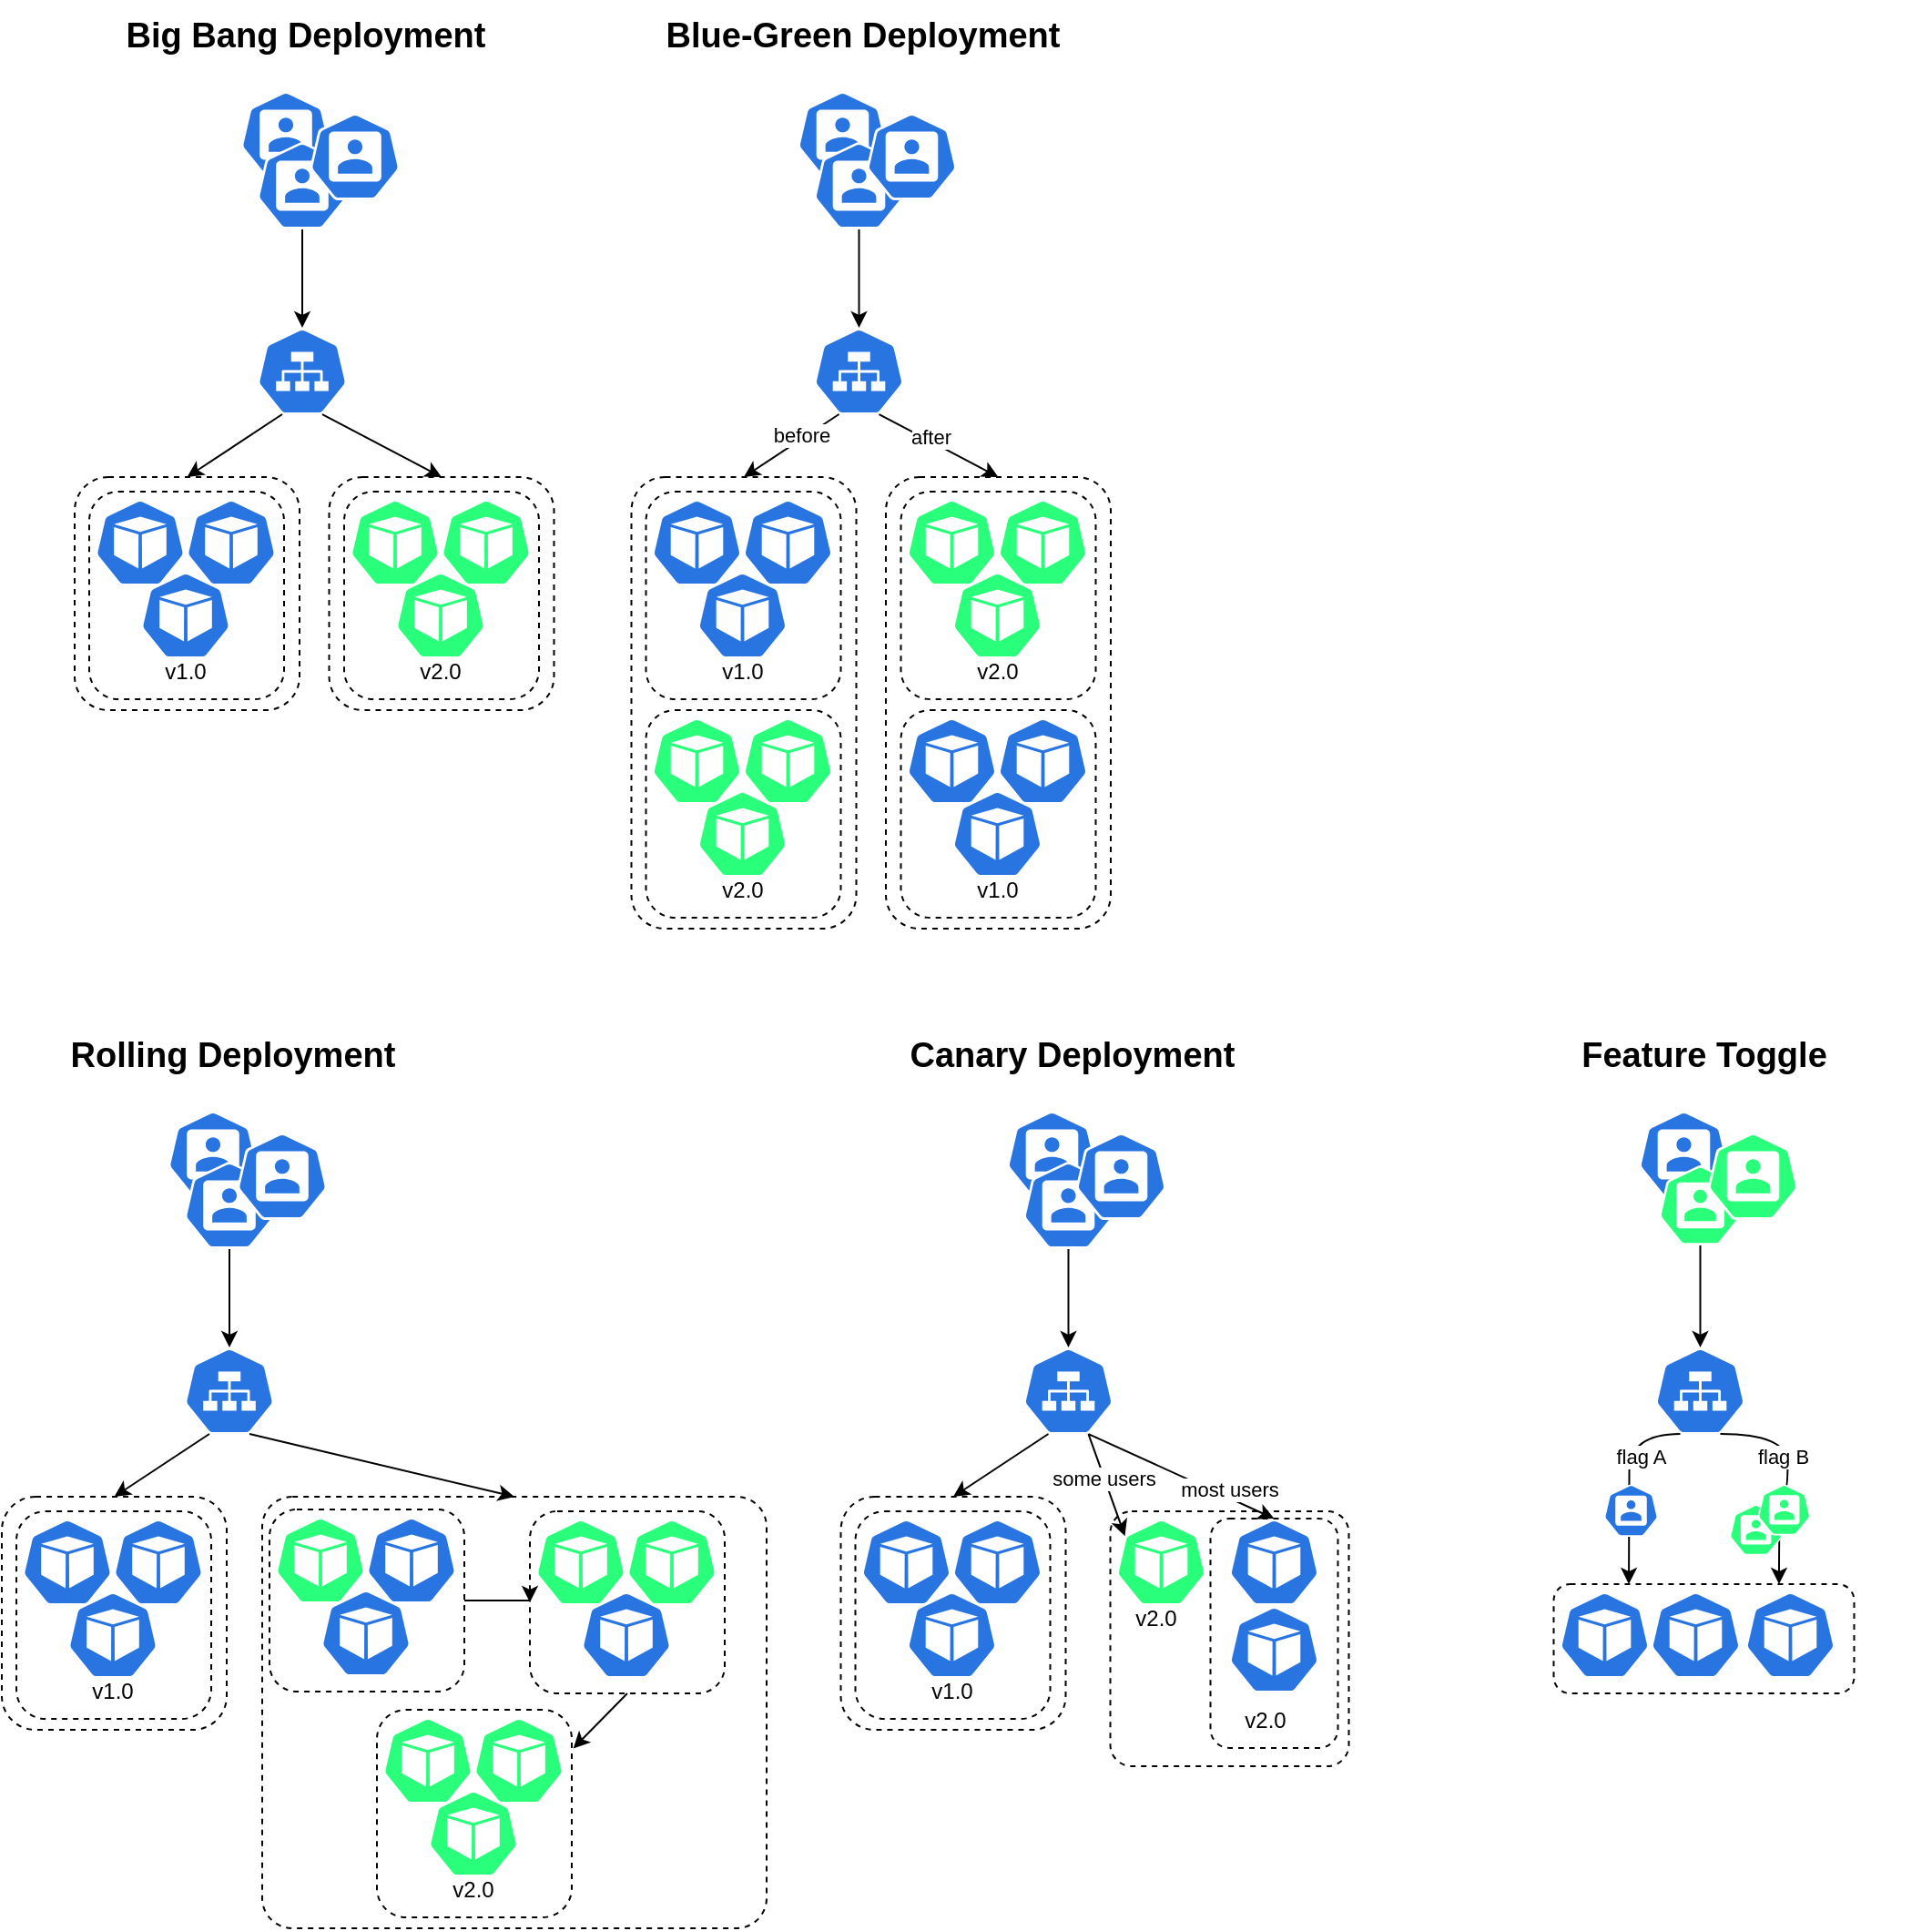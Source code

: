 <mxfile version="22.1.21" type="device">
  <diagram name="Page-1" id="NV9xymlhzOysM9Apik_8">
    <mxGraphModel dx="1591" dy="1156" grid="1" gridSize="10" guides="1" tooltips="1" connect="1" arrows="1" fold="1" page="1" pageScale="1" pageWidth="1654" pageHeight="1169" math="0" shadow="0">
      <root>
        <mxCell id="0" />
        <mxCell id="1" parent="0" />
        <mxCell id="cZO8qI_o07ikzMSFgw-F-1" value="" style="aspect=fixed;sketch=0;html=1;dashed=0;whitespace=wrap;fillColor=#2875E2;strokeColor=#ffffff;points=[[0.005,0.63,0],[0.1,0.2,0],[0.9,0.2,0],[0.5,0,0],[0.995,0.63,0],[0.72,0.99,0],[0.5,1,0],[0.28,0.99,0]];shape=mxgraph.kubernetes.icon2;prIcon=user" vertex="1" parent="1">
          <mxGeometry x="151" y="130" width="50" height="48" as="geometry" />
        </mxCell>
        <mxCell id="cZO8qI_o07ikzMSFgw-F-2" value="" style="aspect=fixed;sketch=0;html=1;dashed=0;whitespace=wrap;fillColor=#2875E2;strokeColor=#ffffff;points=[[0.005,0.63,0],[0.1,0.2,0],[0.9,0.2,0],[0.5,0,0],[0.995,0.63,0],[0.72,0.99,0],[0.5,1,0],[0.28,0.99,0]];shape=mxgraph.kubernetes.icon2;prIcon=svc" vertex="1" parent="1">
          <mxGeometry x="160" y="260" width="50" height="48" as="geometry" />
        </mxCell>
        <mxCell id="cZO8qI_o07ikzMSFgw-F-3" value="" style="aspect=fixed;sketch=0;html=1;dashed=0;whitespace=wrap;fillColor=#2875E2;strokeColor=#ffffff;points=[[0.005,0.63,0],[0.1,0.2,0],[0.9,0.2,0],[0.5,0,0],[0.995,0.63,0],[0.72,0.99,0],[0.5,1,0],[0.28,0.99,0]];shape=mxgraph.kubernetes.icon2;prIcon=user" vertex="1" parent="1">
          <mxGeometry x="160" y="158" width="50" height="48" as="geometry" />
        </mxCell>
        <mxCell id="cZO8qI_o07ikzMSFgw-F-4" value="" style="aspect=fixed;sketch=0;html=1;dashed=0;whitespace=wrap;fillColor=#2875E2;strokeColor=#ffffff;points=[[0.005,0.63,0],[0.1,0.2,0],[0.9,0.2,0],[0.5,0,0],[0.995,0.63,0],[0.72,0.99,0],[0.5,1,0],[0.28,0.99,0]];shape=mxgraph.kubernetes.icon2;prIcon=user" vertex="1" parent="1">
          <mxGeometry x="189" y="142" width="50" height="48" as="geometry" />
        </mxCell>
        <mxCell id="cZO8qI_o07ikzMSFgw-F-18" value="" style="group" vertex="1" connectable="0" parent="1">
          <mxGeometry x="208" y="350" width="107" height="114" as="geometry" />
        </mxCell>
        <mxCell id="cZO8qI_o07ikzMSFgw-F-19" value="" style="rounded=1;whiteSpace=wrap;html=1;fillColor=none;dashed=1;" vertex="1" parent="cZO8qI_o07ikzMSFgw-F-18">
          <mxGeometry width="107" height="114" as="geometry" />
        </mxCell>
        <mxCell id="cZO8qI_o07ikzMSFgw-F-20" value="" style="aspect=fixed;sketch=0;html=1;dashed=0;whitespace=wrap;fillColor=#29ff7b;strokeColor=#ffffff;points=[[0.005,0.63,0],[0.1,0.2,0],[0.9,0.2,0],[0.5,0,0],[0.995,0.63,0],[0.72,0.99,0],[0.5,1,0],[0.28,0.99,0]];shape=mxgraph.kubernetes.icon2;prIcon=pod" vertex="1" parent="cZO8qI_o07ikzMSFgw-F-18">
          <mxGeometry x="3" y="4" width="50" height="48" as="geometry" />
        </mxCell>
        <mxCell id="cZO8qI_o07ikzMSFgw-F-21" value="" style="aspect=fixed;sketch=0;html=1;dashed=0;whitespace=wrap;fillColor=#29ff7b;strokeColor=#ffffff;points=[[0.005,0.63,0],[0.1,0.2,0],[0.9,0.2,0],[0.5,0,0],[0.995,0.63,0],[0.72,0.99,0],[0.5,1,0],[0.28,0.99,0]];shape=mxgraph.kubernetes.icon2;prIcon=pod" vertex="1" parent="cZO8qI_o07ikzMSFgw-F-18">
          <mxGeometry x="53" y="4" width="50" height="48" as="geometry" />
        </mxCell>
        <mxCell id="cZO8qI_o07ikzMSFgw-F-22" value="" style="aspect=fixed;sketch=0;html=1;dashed=0;whitespace=wrap;fillColor=#29ff7b;strokeColor=#ffffff;points=[[0.005,0.63,0],[0.1,0.2,0],[0.9,0.2,0],[0.5,0,0],[0.995,0.63,0],[0.72,0.99,0],[0.5,1,0],[0.28,0.99,0]];shape=mxgraph.kubernetes.icon2;prIcon=pod" vertex="1" parent="cZO8qI_o07ikzMSFgw-F-18">
          <mxGeometry x="28" y="44" width="50" height="48" as="geometry" />
        </mxCell>
        <mxCell id="cZO8qI_o07ikzMSFgw-F-23" value="v2.0" style="text;html=1;strokeColor=none;fillColor=none;align=center;verticalAlign=middle;whiteSpace=wrap;rounded=0;" vertex="1" parent="cZO8qI_o07ikzMSFgw-F-18">
          <mxGeometry x="23" y="84" width="60" height="30" as="geometry" />
        </mxCell>
        <mxCell id="cZO8qI_o07ikzMSFgw-F-29" value="" style="rounded=1;whiteSpace=wrap;html=1;fillColor=none;dashed=1;" vertex="1" parent="1">
          <mxGeometry x="199.75" y="342" width="123.5" height="128" as="geometry" />
        </mxCell>
        <mxCell id="cZO8qI_o07ikzMSFgw-F-30" value="" style="endArrow=classic;html=1;rounded=0;exitX=0.5;exitY=1;exitDx=0;exitDy=0;exitPerimeter=0;entryX=0.5;entryY=0;entryDx=0;entryDy=0;entryPerimeter=0;" edge="1" parent="1" source="cZO8qI_o07ikzMSFgw-F-3" target="cZO8qI_o07ikzMSFgw-F-2">
          <mxGeometry width="50" height="50" relative="1" as="geometry">
            <mxPoint x="208" y="340" as="sourcePoint" />
            <mxPoint x="258" y="290" as="targetPoint" />
          </mxGeometry>
        </mxCell>
        <mxCell id="cZO8qI_o07ikzMSFgw-F-31" value="" style="endArrow=classic;html=1;rounded=0;exitX=0.28;exitY=0.99;exitDx=0;exitDy=0;exitPerimeter=0;entryX=0.5;entryY=0;entryDx=0;entryDy=0;" edge="1" parent="1" source="cZO8qI_o07ikzMSFgw-F-2" target="cZO8qI_o07ikzMSFgw-F-11">
          <mxGeometry width="50" height="50" relative="1" as="geometry">
            <mxPoint x="195" y="216" as="sourcePoint" />
            <mxPoint x="195" y="270" as="targetPoint" />
          </mxGeometry>
        </mxCell>
        <mxCell id="cZO8qI_o07ikzMSFgw-F-32" value="" style="endArrow=classic;html=1;rounded=0;exitX=0.72;exitY=0.99;exitDx=0;exitDy=0;exitPerimeter=0;entryX=0.5;entryY=0;entryDx=0;entryDy=0;" edge="1" parent="1" source="cZO8qI_o07ikzMSFgw-F-2" target="cZO8qI_o07ikzMSFgw-F-29">
          <mxGeometry width="50" height="50" relative="1" as="geometry">
            <mxPoint x="184" y="318" as="sourcePoint" />
            <mxPoint x="132" y="352" as="targetPoint" />
          </mxGeometry>
        </mxCell>
        <mxCell id="cZO8qI_o07ikzMSFgw-F-33" value="Big Bang Deployment" style="text;html=1;strokeColor=none;fillColor=none;align=center;verticalAlign=middle;whiteSpace=wrap;rounded=0;fontSize=19;fontStyle=1" vertex="1" parent="1">
          <mxGeometry x="63" y="80" width="248" height="40" as="geometry" />
        </mxCell>
        <mxCell id="cZO8qI_o07ikzMSFgw-F-34" value="" style="aspect=fixed;sketch=0;html=1;dashed=0;whitespace=wrap;fillColor=#2875E2;strokeColor=#ffffff;points=[[0.005,0.63,0],[0.1,0.2,0],[0.9,0.2,0],[0.5,0,0],[0.995,0.63,0],[0.72,0.99,0],[0.5,1,0],[0.28,0.99,0]];shape=mxgraph.kubernetes.icon2;prIcon=user" vertex="1" parent="1">
          <mxGeometry x="456.75" y="130" width="50" height="48" as="geometry" />
        </mxCell>
        <mxCell id="cZO8qI_o07ikzMSFgw-F-35" value="" style="aspect=fixed;sketch=0;html=1;dashed=0;whitespace=wrap;fillColor=#2875E2;strokeColor=#ffffff;points=[[0.005,0.63,0],[0.1,0.2,0],[0.9,0.2,0],[0.5,0,0],[0.995,0.63,0],[0.72,0.99,0],[0.5,1,0],[0.28,0.99,0]];shape=mxgraph.kubernetes.icon2;prIcon=svc" vertex="1" parent="1">
          <mxGeometry x="465.75" y="260" width="50" height="48" as="geometry" />
        </mxCell>
        <mxCell id="cZO8qI_o07ikzMSFgw-F-36" value="" style="aspect=fixed;sketch=0;html=1;dashed=0;whitespace=wrap;fillColor=#2875E2;strokeColor=#ffffff;points=[[0.005,0.63,0],[0.1,0.2,0],[0.9,0.2,0],[0.5,0,0],[0.995,0.63,0],[0.72,0.99,0],[0.5,1,0],[0.28,0.99,0]];shape=mxgraph.kubernetes.icon2;prIcon=user" vertex="1" parent="1">
          <mxGeometry x="465.75" y="158" width="50" height="48" as="geometry" />
        </mxCell>
        <mxCell id="cZO8qI_o07ikzMSFgw-F-37" value="" style="aspect=fixed;sketch=0;html=1;dashed=0;whitespace=wrap;fillColor=#2875E2;strokeColor=#ffffff;points=[[0.005,0.63,0],[0.1,0.2,0],[0.9,0.2,0],[0.5,0,0],[0.995,0.63,0],[0.72,0.99,0],[0.5,1,0],[0.28,0.99,0]];shape=mxgraph.kubernetes.icon2;prIcon=user" vertex="1" parent="1">
          <mxGeometry x="494.75" y="142" width="50" height="48" as="geometry" />
        </mxCell>
        <mxCell id="cZO8qI_o07ikzMSFgw-F-38" value="" style="group" vertex="1" connectable="0" parent="1">
          <mxGeometry x="373.75" y="350" width="113.5" height="240" as="geometry" />
        </mxCell>
        <mxCell id="cZO8qI_o07ikzMSFgw-F-39" value="" style="rounded=1;whiteSpace=wrap;html=1;fillColor=none;dashed=1;" vertex="1" parent="cZO8qI_o07ikzMSFgw-F-38">
          <mxGeometry width="107" height="114" as="geometry" />
        </mxCell>
        <mxCell id="cZO8qI_o07ikzMSFgw-F-40" value="" style="aspect=fixed;sketch=0;html=1;dashed=0;whitespace=wrap;fillColor=#2875E2;strokeColor=#ffffff;points=[[0.005,0.63,0],[0.1,0.2,0],[0.9,0.2,0],[0.5,0,0],[0.995,0.63,0],[0.72,0.99,0],[0.5,1,0],[0.28,0.99,0]];shape=mxgraph.kubernetes.icon2;prIcon=pod" vertex="1" parent="cZO8qI_o07ikzMSFgw-F-38">
          <mxGeometry x="3" y="4" width="50" height="48" as="geometry" />
        </mxCell>
        <mxCell id="cZO8qI_o07ikzMSFgw-F-41" value="" style="aspect=fixed;sketch=0;html=1;dashed=0;whitespace=wrap;fillColor=#2875E2;strokeColor=#ffffff;points=[[0.005,0.63,0],[0.1,0.2,0],[0.9,0.2,0],[0.5,0,0],[0.995,0.63,0],[0.72,0.99,0],[0.5,1,0],[0.28,0.99,0]];shape=mxgraph.kubernetes.icon2;prIcon=pod" vertex="1" parent="cZO8qI_o07ikzMSFgw-F-38">
          <mxGeometry x="53" y="4" width="50" height="48" as="geometry" />
        </mxCell>
        <mxCell id="cZO8qI_o07ikzMSFgw-F-42" value="" style="aspect=fixed;sketch=0;html=1;dashed=0;whitespace=wrap;fillColor=#2875E2;strokeColor=#ffffff;points=[[0.005,0.63,0],[0.1,0.2,0],[0.9,0.2,0],[0.5,0,0],[0.995,0.63,0],[0.72,0.99,0],[0.5,1,0],[0.28,0.99,0]];shape=mxgraph.kubernetes.icon2;prIcon=pod" vertex="1" parent="cZO8qI_o07ikzMSFgw-F-38">
          <mxGeometry x="28" y="44" width="50" height="48" as="geometry" />
        </mxCell>
        <mxCell id="cZO8qI_o07ikzMSFgw-F-43" value="v1.0" style="text;html=1;strokeColor=none;fillColor=none;align=center;verticalAlign=middle;whiteSpace=wrap;rounded=0;" vertex="1" parent="cZO8qI_o07ikzMSFgw-F-38">
          <mxGeometry x="23" y="84" width="60" height="30" as="geometry" />
        </mxCell>
        <mxCell id="cZO8qI_o07ikzMSFgw-F-44" value="" style="rounded=1;whiteSpace=wrap;html=1;fillColor=none;dashed=1;" vertex="1" parent="cZO8qI_o07ikzMSFgw-F-38">
          <mxGeometry x="-8" y="-8" width="123.5" height="248" as="geometry" />
        </mxCell>
        <mxCell id="cZO8qI_o07ikzMSFgw-F-45" value="" style="group" vertex="1" connectable="0" parent="1">
          <mxGeometry x="373.75" y="470" width="107" height="114" as="geometry" />
        </mxCell>
        <mxCell id="cZO8qI_o07ikzMSFgw-F-46" value="" style="rounded=1;whiteSpace=wrap;html=1;fillColor=none;dashed=1;" vertex="1" parent="cZO8qI_o07ikzMSFgw-F-45">
          <mxGeometry width="107" height="114" as="geometry" />
        </mxCell>
        <mxCell id="cZO8qI_o07ikzMSFgw-F-47" value="" style="aspect=fixed;sketch=0;html=1;dashed=0;whitespace=wrap;fillColor=#29ff7b;strokeColor=#ffffff;points=[[0.005,0.63,0],[0.1,0.2,0],[0.9,0.2,0],[0.5,0,0],[0.995,0.63,0],[0.72,0.99,0],[0.5,1,0],[0.28,0.99,0]];shape=mxgraph.kubernetes.icon2;prIcon=pod" vertex="1" parent="cZO8qI_o07ikzMSFgw-F-45">
          <mxGeometry x="3" y="4" width="50" height="48" as="geometry" />
        </mxCell>
        <mxCell id="cZO8qI_o07ikzMSFgw-F-48" value="" style="aspect=fixed;sketch=0;html=1;dashed=0;whitespace=wrap;fillColor=#29ff7b;strokeColor=#ffffff;points=[[0.005,0.63,0],[0.1,0.2,0],[0.9,0.2,0],[0.5,0,0],[0.995,0.63,0],[0.72,0.99,0],[0.5,1,0],[0.28,0.99,0]];shape=mxgraph.kubernetes.icon2;prIcon=pod" vertex="1" parent="cZO8qI_o07ikzMSFgw-F-45">
          <mxGeometry x="53" y="4" width="50" height="48" as="geometry" />
        </mxCell>
        <mxCell id="cZO8qI_o07ikzMSFgw-F-49" value="" style="aspect=fixed;sketch=0;html=1;dashed=0;whitespace=wrap;fillColor=#29ff7b;strokeColor=#ffffff;points=[[0.005,0.63,0],[0.1,0.2,0],[0.9,0.2,0],[0.5,0,0],[0.995,0.63,0],[0.72,0.99,0],[0.5,1,0],[0.28,0.99,0]];shape=mxgraph.kubernetes.icon2;prIcon=pod" vertex="1" parent="cZO8qI_o07ikzMSFgw-F-45">
          <mxGeometry x="28" y="44" width="50" height="48" as="geometry" />
        </mxCell>
        <mxCell id="cZO8qI_o07ikzMSFgw-F-50" value="v2.0" style="text;html=1;strokeColor=none;fillColor=none;align=center;verticalAlign=middle;whiteSpace=wrap;rounded=0;" vertex="1" parent="cZO8qI_o07ikzMSFgw-F-45">
          <mxGeometry x="23" y="84" width="60" height="30" as="geometry" />
        </mxCell>
        <mxCell id="cZO8qI_o07ikzMSFgw-F-51" value="" style="group" vertex="1" connectable="0" parent="1">
          <mxGeometry x="513.75" y="350" width="107" height="114" as="geometry" />
        </mxCell>
        <mxCell id="cZO8qI_o07ikzMSFgw-F-52" value="" style="rounded=1;whiteSpace=wrap;html=1;fillColor=none;dashed=1;" vertex="1" parent="cZO8qI_o07ikzMSFgw-F-51">
          <mxGeometry width="107" height="114" as="geometry" />
        </mxCell>
        <mxCell id="cZO8qI_o07ikzMSFgw-F-53" value="" style="aspect=fixed;sketch=0;html=1;dashed=0;whitespace=wrap;fillColor=#29ff7b;strokeColor=#ffffff;points=[[0.005,0.63,0],[0.1,0.2,0],[0.9,0.2,0],[0.5,0,0],[0.995,0.63,0],[0.72,0.99,0],[0.5,1,0],[0.28,0.99,0]];shape=mxgraph.kubernetes.icon2;prIcon=pod" vertex="1" parent="cZO8qI_o07ikzMSFgw-F-51">
          <mxGeometry x="3" y="4" width="50" height="48" as="geometry" />
        </mxCell>
        <mxCell id="cZO8qI_o07ikzMSFgw-F-54" value="" style="aspect=fixed;sketch=0;html=1;dashed=0;whitespace=wrap;fillColor=#29ff7b;strokeColor=#ffffff;points=[[0.005,0.63,0],[0.1,0.2,0],[0.9,0.2,0],[0.5,0,0],[0.995,0.63,0],[0.72,0.99,0],[0.5,1,0],[0.28,0.99,0]];shape=mxgraph.kubernetes.icon2;prIcon=pod" vertex="1" parent="cZO8qI_o07ikzMSFgw-F-51">
          <mxGeometry x="53" y="4" width="50" height="48" as="geometry" />
        </mxCell>
        <mxCell id="cZO8qI_o07ikzMSFgw-F-55" value="" style="aspect=fixed;sketch=0;html=1;dashed=0;whitespace=wrap;fillColor=#29ff7b;strokeColor=#ffffff;points=[[0.005,0.63,0],[0.1,0.2,0],[0.9,0.2,0],[0.5,0,0],[0.995,0.63,0],[0.72,0.99,0],[0.5,1,0],[0.28,0.99,0]];shape=mxgraph.kubernetes.icon2;prIcon=pod" vertex="1" parent="cZO8qI_o07ikzMSFgw-F-51">
          <mxGeometry x="28" y="44" width="50" height="48" as="geometry" />
        </mxCell>
        <mxCell id="cZO8qI_o07ikzMSFgw-F-56" value="v2.0" style="text;html=1;strokeColor=none;fillColor=none;align=center;verticalAlign=middle;whiteSpace=wrap;rounded=0;" vertex="1" parent="cZO8qI_o07ikzMSFgw-F-51">
          <mxGeometry x="23" y="84" width="60" height="30" as="geometry" />
        </mxCell>
        <mxCell id="cZO8qI_o07ikzMSFgw-F-57" value="" style="rounded=1;whiteSpace=wrap;html=1;fillColor=none;dashed=1;" vertex="1" parent="1">
          <mxGeometry x="513.75" y="470" width="107" height="114" as="geometry" />
        </mxCell>
        <mxCell id="cZO8qI_o07ikzMSFgw-F-58" value="" style="aspect=fixed;sketch=0;html=1;dashed=0;whitespace=wrap;fillColor=#2875E2;strokeColor=#ffffff;points=[[0.005,0.63,0],[0.1,0.2,0],[0.9,0.2,0],[0.5,0,0],[0.995,0.63,0],[0.72,0.99,0],[0.5,1,0],[0.28,0.99,0]];shape=mxgraph.kubernetes.icon2;prIcon=pod" vertex="1" parent="1">
          <mxGeometry x="516.75" y="474" width="50" height="48" as="geometry" />
        </mxCell>
        <mxCell id="cZO8qI_o07ikzMSFgw-F-59" value="" style="aspect=fixed;sketch=0;html=1;dashed=0;whitespace=wrap;fillColor=#2875E2;strokeColor=#ffffff;points=[[0.005,0.63,0],[0.1,0.2,0],[0.9,0.2,0],[0.5,0,0],[0.995,0.63,0],[0.72,0.99,0],[0.5,1,0],[0.28,0.99,0]];shape=mxgraph.kubernetes.icon2;prIcon=pod" vertex="1" parent="1">
          <mxGeometry x="566.75" y="474" width="50" height="48" as="geometry" />
        </mxCell>
        <mxCell id="cZO8qI_o07ikzMSFgw-F-60" value="" style="aspect=fixed;sketch=0;html=1;dashed=0;whitespace=wrap;fillColor=#2875E2;strokeColor=#ffffff;points=[[0.005,0.63,0],[0.1,0.2,0],[0.9,0.2,0],[0.5,0,0],[0.995,0.63,0],[0.72,0.99,0],[0.5,1,0],[0.28,0.99,0]];shape=mxgraph.kubernetes.icon2;prIcon=pod" vertex="1" parent="1">
          <mxGeometry x="541.75" y="514" width="50" height="48" as="geometry" />
        </mxCell>
        <mxCell id="cZO8qI_o07ikzMSFgw-F-61" value="v1.0" style="text;html=1;strokeColor=none;fillColor=none;align=center;verticalAlign=middle;whiteSpace=wrap;rounded=0;" vertex="1" parent="1">
          <mxGeometry x="536.75" y="554" width="60" height="30" as="geometry" />
        </mxCell>
        <mxCell id="cZO8qI_o07ikzMSFgw-F-62" value="" style="rounded=1;whiteSpace=wrap;html=1;fillColor=none;dashed=1;" vertex="1" parent="1">
          <mxGeometry x="505.5" y="342" width="123.5" height="248" as="geometry" />
        </mxCell>
        <mxCell id="cZO8qI_o07ikzMSFgw-F-63" value="" style="endArrow=classic;html=1;rounded=0;exitX=0.5;exitY=1;exitDx=0;exitDy=0;exitPerimeter=0;entryX=0.5;entryY=0;entryDx=0;entryDy=0;entryPerimeter=0;" edge="1" parent="1" source="cZO8qI_o07ikzMSFgw-F-36" target="cZO8qI_o07ikzMSFgw-F-35">
          <mxGeometry width="50" height="50" relative="1" as="geometry">
            <mxPoint x="513.75" y="340" as="sourcePoint" />
            <mxPoint x="563.75" y="290" as="targetPoint" />
          </mxGeometry>
        </mxCell>
        <mxCell id="cZO8qI_o07ikzMSFgw-F-64" value="" style="endArrow=classic;html=1;rounded=0;exitX=0.28;exitY=0.99;exitDx=0;exitDy=0;exitPerimeter=0;entryX=0.5;entryY=0;entryDx=0;entryDy=0;" edge="1" parent="1" source="cZO8qI_o07ikzMSFgw-F-35" target="cZO8qI_o07ikzMSFgw-F-44">
          <mxGeometry width="50" height="50" relative="1" as="geometry">
            <mxPoint x="500.75" y="216" as="sourcePoint" />
            <mxPoint x="500.75" y="270" as="targetPoint" />
          </mxGeometry>
        </mxCell>
        <mxCell id="cZO8qI_o07ikzMSFgw-F-135" value="before" style="edgeLabel;html=1;align=center;verticalAlign=middle;resizable=0;points=[];" vertex="1" connectable="0" parent="cZO8qI_o07ikzMSFgw-F-64">
          <mxGeometry x="-0.246" y="-2" relative="1" as="geometry">
            <mxPoint as="offset" />
          </mxGeometry>
        </mxCell>
        <mxCell id="cZO8qI_o07ikzMSFgw-F-65" value="" style="endArrow=classic;html=1;rounded=0;exitX=0.72;exitY=0.99;exitDx=0;exitDy=0;exitPerimeter=0;entryX=0.5;entryY=0;entryDx=0;entryDy=0;" edge="1" parent="1" source="cZO8qI_o07ikzMSFgw-F-35" target="cZO8qI_o07ikzMSFgw-F-62">
          <mxGeometry width="50" height="50" relative="1" as="geometry">
            <mxPoint x="489.75" y="318" as="sourcePoint" />
            <mxPoint x="437.75" y="352" as="targetPoint" />
          </mxGeometry>
        </mxCell>
        <mxCell id="cZO8qI_o07ikzMSFgw-F-136" value="after" style="edgeLabel;html=1;align=center;verticalAlign=middle;resizable=0;points=[];" vertex="1" connectable="0" parent="cZO8qI_o07ikzMSFgw-F-65">
          <mxGeometry x="-0.493" y="1" relative="1" as="geometry">
            <mxPoint x="11" y="4" as="offset" />
          </mxGeometry>
        </mxCell>
        <mxCell id="cZO8qI_o07ikzMSFgw-F-66" value="Blue-Green Deployment" style="text;html=1;strokeColor=none;fillColor=none;align=center;verticalAlign=middle;whiteSpace=wrap;rounded=0;fontSize=19;fontStyle=1" vertex="1" parent="1">
          <mxGeometry x="368.75" y="80" width="248" height="40" as="geometry" />
        </mxCell>
        <mxCell id="cZO8qI_o07ikzMSFgw-F-6" value="" style="rounded=1;whiteSpace=wrap;html=1;fillColor=none;dashed=1;" vertex="1" parent="1">
          <mxGeometry x="68" y="350" width="107" height="114" as="geometry" />
        </mxCell>
        <mxCell id="cZO8qI_o07ikzMSFgw-F-7" value="" style="aspect=fixed;sketch=0;html=1;dashed=0;whitespace=wrap;fillColor=#2875E2;strokeColor=#ffffff;points=[[0.005,0.63,0],[0.1,0.2,0],[0.9,0.2,0],[0.5,0,0],[0.995,0.63,0],[0.72,0.99,0],[0.5,1,0],[0.28,0.99,0]];shape=mxgraph.kubernetes.icon2;prIcon=pod" vertex="1" parent="1">
          <mxGeometry x="71" y="354" width="50" height="48" as="geometry" />
        </mxCell>
        <mxCell id="cZO8qI_o07ikzMSFgw-F-8" value="" style="aspect=fixed;sketch=0;html=1;dashed=0;whitespace=wrap;fillColor=#2875E2;strokeColor=#ffffff;points=[[0.005,0.63,0],[0.1,0.2,0],[0.9,0.2,0],[0.5,0,0],[0.995,0.63,0],[0.72,0.99,0],[0.5,1,0],[0.28,0.99,0]];shape=mxgraph.kubernetes.icon2;prIcon=pod" vertex="1" parent="1">
          <mxGeometry x="121" y="354" width="50" height="48" as="geometry" />
        </mxCell>
        <mxCell id="cZO8qI_o07ikzMSFgw-F-9" value="" style="aspect=fixed;sketch=0;html=1;dashed=0;whitespace=wrap;fillColor=#2875E2;strokeColor=#ffffff;points=[[0.005,0.63,0],[0.1,0.2,0],[0.9,0.2,0],[0.5,0,0],[0.995,0.63,0],[0.72,0.99,0],[0.5,1,0],[0.28,0.99,0]];shape=mxgraph.kubernetes.icon2;prIcon=pod" vertex="1" parent="1">
          <mxGeometry x="96" y="394" width="50" height="48" as="geometry" />
        </mxCell>
        <mxCell id="cZO8qI_o07ikzMSFgw-F-10" value="v1.0" style="text;html=1;strokeColor=none;fillColor=none;align=center;verticalAlign=middle;whiteSpace=wrap;rounded=0;" vertex="1" parent="1">
          <mxGeometry x="91" y="434" width="60" height="30" as="geometry" />
        </mxCell>
        <mxCell id="cZO8qI_o07ikzMSFgw-F-11" value="" style="rounded=1;whiteSpace=wrap;html=1;fillColor=none;dashed=1;" vertex="1" parent="1">
          <mxGeometry x="60" y="342" width="123.5" height="128" as="geometry" />
        </mxCell>
        <mxCell id="cZO8qI_o07ikzMSFgw-F-67" value="" style="aspect=fixed;sketch=0;html=1;dashed=0;whitespace=wrap;fillColor=#2875E2;strokeColor=#ffffff;points=[[0.005,0.63,0],[0.1,0.2,0],[0.9,0.2,0],[0.5,0,0],[0.995,0.63,0],[0.72,0.99,0],[0.5,1,0],[0.28,0.99,0]];shape=mxgraph.kubernetes.icon2;prIcon=user" vertex="1" parent="1">
          <mxGeometry x="111" y="690" width="50" height="48" as="geometry" />
        </mxCell>
        <mxCell id="cZO8qI_o07ikzMSFgw-F-68" value="" style="aspect=fixed;sketch=0;html=1;dashed=0;whitespace=wrap;fillColor=#2875E2;strokeColor=#ffffff;points=[[0.005,0.63,0],[0.1,0.2,0],[0.9,0.2,0],[0.5,0,0],[0.995,0.63,0],[0.72,0.99,0],[0.5,1,0],[0.28,0.99,0]];shape=mxgraph.kubernetes.icon2;prIcon=svc" vertex="1" parent="1">
          <mxGeometry x="120" y="820" width="50" height="48" as="geometry" />
        </mxCell>
        <mxCell id="cZO8qI_o07ikzMSFgw-F-69" value="" style="aspect=fixed;sketch=0;html=1;dashed=0;whitespace=wrap;fillColor=#2875E2;strokeColor=#ffffff;points=[[0.005,0.63,0],[0.1,0.2,0],[0.9,0.2,0],[0.5,0,0],[0.995,0.63,0],[0.72,0.99,0],[0.5,1,0],[0.28,0.99,0]];shape=mxgraph.kubernetes.icon2;prIcon=user" vertex="1" parent="1">
          <mxGeometry x="120" y="718" width="50" height="48" as="geometry" />
        </mxCell>
        <mxCell id="cZO8qI_o07ikzMSFgw-F-70" value="" style="aspect=fixed;sketch=0;html=1;dashed=0;whitespace=wrap;fillColor=#2875E2;strokeColor=#ffffff;points=[[0.005,0.63,0],[0.1,0.2,0],[0.9,0.2,0],[0.5,0,0],[0.995,0.63,0],[0.72,0.99,0],[0.5,1,0],[0.28,0.99,0]];shape=mxgraph.kubernetes.icon2;prIcon=user" vertex="1" parent="1">
          <mxGeometry x="149" y="702" width="50" height="48" as="geometry" />
        </mxCell>
        <mxCell id="cZO8qI_o07ikzMSFgw-F-77" value="" style="rounded=1;whiteSpace=wrap;html=1;fillColor=none;dashed=1;arcSize=7;" vertex="1" parent="1">
          <mxGeometry x="163" y="902" width="277" height="237" as="geometry" />
        </mxCell>
        <mxCell id="cZO8qI_o07ikzMSFgw-F-78" value="" style="endArrow=classic;html=1;rounded=0;exitX=0.5;exitY=1;exitDx=0;exitDy=0;exitPerimeter=0;entryX=0.5;entryY=0;entryDx=0;entryDy=0;entryPerimeter=0;" edge="1" parent="1" source="cZO8qI_o07ikzMSFgw-F-69" target="cZO8qI_o07ikzMSFgw-F-68">
          <mxGeometry width="50" height="50" relative="1" as="geometry">
            <mxPoint x="168" y="900" as="sourcePoint" />
            <mxPoint x="218" y="850" as="targetPoint" />
          </mxGeometry>
        </mxCell>
        <mxCell id="cZO8qI_o07ikzMSFgw-F-79" value="" style="endArrow=classic;html=1;rounded=0;exitX=0.28;exitY=0.99;exitDx=0;exitDy=0;exitPerimeter=0;entryX=0.5;entryY=0;entryDx=0;entryDy=0;" edge="1" parent="1" source="cZO8qI_o07ikzMSFgw-F-68" target="cZO8qI_o07ikzMSFgw-F-87">
          <mxGeometry width="50" height="50" relative="1" as="geometry">
            <mxPoint x="155" y="776" as="sourcePoint" />
            <mxPoint x="155" y="830" as="targetPoint" />
          </mxGeometry>
        </mxCell>
        <mxCell id="cZO8qI_o07ikzMSFgw-F-80" value="" style="endArrow=classic;html=1;rounded=0;exitX=0.72;exitY=0.99;exitDx=0;exitDy=0;exitPerimeter=0;entryX=0.5;entryY=0;entryDx=0;entryDy=0;" edge="1" parent="1" source="cZO8qI_o07ikzMSFgw-F-68" target="cZO8qI_o07ikzMSFgw-F-77">
          <mxGeometry width="50" height="50" relative="1" as="geometry">
            <mxPoint x="144" y="878" as="sourcePoint" />
            <mxPoint x="92" y="912" as="targetPoint" />
          </mxGeometry>
        </mxCell>
        <mxCell id="cZO8qI_o07ikzMSFgw-F-81" value="Rolling Deployment" style="text;html=1;strokeColor=none;fillColor=none;align=center;verticalAlign=middle;whiteSpace=wrap;rounded=0;fontSize=19;fontStyle=1" vertex="1" parent="1">
          <mxGeometry x="23" y="640" width="248" height="40" as="geometry" />
        </mxCell>
        <mxCell id="cZO8qI_o07ikzMSFgw-F-82" value="" style="rounded=1;whiteSpace=wrap;html=1;fillColor=none;dashed=1;" vertex="1" parent="1">
          <mxGeometry x="28" y="910" width="107" height="114" as="geometry" />
        </mxCell>
        <mxCell id="cZO8qI_o07ikzMSFgw-F-83" value="" style="aspect=fixed;sketch=0;html=1;dashed=0;whitespace=wrap;fillColor=#2875E2;strokeColor=#ffffff;points=[[0.005,0.63,0],[0.1,0.2,0],[0.9,0.2,0],[0.5,0,0],[0.995,0.63,0],[0.72,0.99,0],[0.5,1,0],[0.28,0.99,0]];shape=mxgraph.kubernetes.icon2;prIcon=pod" vertex="1" parent="1">
          <mxGeometry x="31" y="914" width="50" height="48" as="geometry" />
        </mxCell>
        <mxCell id="cZO8qI_o07ikzMSFgw-F-84" value="" style="aspect=fixed;sketch=0;html=1;dashed=0;whitespace=wrap;fillColor=#2875E2;strokeColor=#ffffff;points=[[0.005,0.63,0],[0.1,0.2,0],[0.9,0.2,0],[0.5,0,0],[0.995,0.63,0],[0.72,0.99,0],[0.5,1,0],[0.28,0.99,0]];shape=mxgraph.kubernetes.icon2;prIcon=pod" vertex="1" parent="1">
          <mxGeometry x="81" y="914" width="50" height="48" as="geometry" />
        </mxCell>
        <mxCell id="cZO8qI_o07ikzMSFgw-F-85" value="" style="aspect=fixed;sketch=0;html=1;dashed=0;whitespace=wrap;fillColor=#2875E2;strokeColor=#ffffff;points=[[0.005,0.63,0],[0.1,0.2,0],[0.9,0.2,0],[0.5,0,0],[0.995,0.63,0],[0.72,0.99,0],[0.5,1,0],[0.28,0.99,0]];shape=mxgraph.kubernetes.icon2;prIcon=pod" vertex="1" parent="1">
          <mxGeometry x="56" y="954" width="50" height="48" as="geometry" />
        </mxCell>
        <mxCell id="cZO8qI_o07ikzMSFgw-F-86" value="v1.0" style="text;html=1;strokeColor=none;fillColor=none;align=center;verticalAlign=middle;whiteSpace=wrap;rounded=0;" vertex="1" parent="1">
          <mxGeometry x="51" y="994" width="60" height="30" as="geometry" />
        </mxCell>
        <mxCell id="cZO8qI_o07ikzMSFgw-F-87" value="" style="rounded=1;whiteSpace=wrap;html=1;fillColor=none;dashed=1;" vertex="1" parent="1">
          <mxGeometry x="20" y="902" width="123.5" height="128" as="geometry" />
        </mxCell>
        <mxCell id="cZO8qI_o07ikzMSFgw-F-138" style="edgeStyle=orthogonalEdgeStyle;rounded=0;orthogonalLoop=1;jettySize=auto;html=1;exitX=1;exitY=0.5;exitDx=0;exitDy=0;entryX=0;entryY=0.5;entryDx=0;entryDy=0;" edge="1" parent="1" source="cZO8qI_o07ikzMSFgw-F-89" target="cZO8qI_o07ikzMSFgw-F-95">
          <mxGeometry relative="1" as="geometry" />
        </mxCell>
        <mxCell id="cZO8qI_o07ikzMSFgw-F-89" value="" style="rounded=1;whiteSpace=wrap;html=1;fillColor=none;dashed=1;" vertex="1" parent="1">
          <mxGeometry x="167" y="909" width="107" height="100" as="geometry" />
        </mxCell>
        <mxCell id="cZO8qI_o07ikzMSFgw-F-90" value="" style="aspect=fixed;sketch=0;html=1;dashed=0;whitespace=wrap;fillColor=#29ff7b;strokeColor=#ffffff;points=[[0.005,0.63,0],[0.1,0.2,0],[0.9,0.2,0],[0.5,0,0],[0.995,0.63,0],[0.72,0.99,0],[0.5,1,0],[0.28,0.99,0]];shape=mxgraph.kubernetes.icon2;prIcon=pod" vertex="1" parent="1">
          <mxGeometry x="170" y="913" width="50" height="48" as="geometry" />
        </mxCell>
        <mxCell id="cZO8qI_o07ikzMSFgw-F-91" value="" style="aspect=fixed;sketch=0;html=1;dashed=0;whitespace=wrap;fillColor=#2875E2;strokeColor=#ffffff;points=[[0.005,0.63,0],[0.1,0.2,0],[0.9,0.2,0],[0.5,0,0],[0.995,0.63,0],[0.72,0.99,0],[0.5,1,0],[0.28,0.99,0]];shape=mxgraph.kubernetes.icon2;prIcon=pod" vertex="1" parent="1">
          <mxGeometry x="220" y="913" width="50" height="48" as="geometry" />
        </mxCell>
        <mxCell id="cZO8qI_o07ikzMSFgw-F-92" value="" style="aspect=fixed;sketch=0;html=1;dashed=0;whitespace=wrap;fillColor=#2875E2;strokeColor=#ffffff;points=[[0.005,0.63,0],[0.1,0.2,0],[0.9,0.2,0],[0.5,0,0],[0.995,0.63,0],[0.72,0.99,0],[0.5,1,0],[0.28,0.99,0]];shape=mxgraph.kubernetes.icon2;prIcon=pod" vertex="1" parent="1">
          <mxGeometry x="195" y="953" width="50" height="48" as="geometry" />
        </mxCell>
        <mxCell id="cZO8qI_o07ikzMSFgw-F-95" value="" style="rounded=1;whiteSpace=wrap;html=1;fillColor=none;dashed=1;" vertex="1" parent="1">
          <mxGeometry x="310" y="910" width="107" height="100" as="geometry" />
        </mxCell>
        <mxCell id="cZO8qI_o07ikzMSFgw-F-96" value="" style="aspect=fixed;sketch=0;html=1;dashed=0;whitespace=wrap;fillColor=#29ff7b;strokeColor=#ffffff;points=[[0.005,0.63,0],[0.1,0.2,0],[0.9,0.2,0],[0.5,0,0],[0.995,0.63,0],[0.72,0.99,0],[0.5,1,0],[0.28,0.99,0]];shape=mxgraph.kubernetes.icon2;prIcon=pod" vertex="1" parent="1">
          <mxGeometry x="313" y="914" width="50" height="48" as="geometry" />
        </mxCell>
        <mxCell id="cZO8qI_o07ikzMSFgw-F-97" value="" style="aspect=fixed;sketch=0;html=1;dashed=0;whitespace=wrap;fillColor=#29FF7B;strokeColor=#ffffff;points=[[0.005,0.63,0],[0.1,0.2,0],[0.9,0.2,0],[0.5,0,0],[0.995,0.63,0],[0.72,0.99,0],[0.5,1,0],[0.28,0.99,0]];shape=mxgraph.kubernetes.icon2;prIcon=pod" vertex="1" parent="1">
          <mxGeometry x="363" y="914" width="50" height="48" as="geometry" />
        </mxCell>
        <mxCell id="cZO8qI_o07ikzMSFgw-F-98" value="" style="aspect=fixed;sketch=0;html=1;dashed=0;whitespace=wrap;fillColor=#2875E2;strokeColor=#ffffff;points=[[0.005,0.63,0],[0.1,0.2,0],[0.9,0.2,0],[0.5,0,0],[0.995,0.63,0],[0.72,0.99,0],[0.5,1,0],[0.28,0.99,0]];shape=mxgraph.kubernetes.icon2;prIcon=pod" vertex="1" parent="1">
          <mxGeometry x="338" y="954" width="50" height="48" as="geometry" />
        </mxCell>
        <mxCell id="cZO8qI_o07ikzMSFgw-F-103" value="" style="rounded=1;whiteSpace=wrap;html=1;fillColor=none;dashed=1;" vertex="1" parent="1">
          <mxGeometry x="226" y="1019" width="107" height="114" as="geometry" />
        </mxCell>
        <mxCell id="cZO8qI_o07ikzMSFgw-F-104" value="" style="aspect=fixed;sketch=0;html=1;dashed=0;whitespace=wrap;fillColor=#29ff7b;strokeColor=#ffffff;points=[[0.005,0.63,0],[0.1,0.2,0],[0.9,0.2,0],[0.5,0,0],[0.995,0.63,0],[0.72,0.99,0],[0.5,1,0],[0.28,0.99,0]];shape=mxgraph.kubernetes.icon2;prIcon=pod" vertex="1" parent="1">
          <mxGeometry x="229" y="1023" width="50" height="48" as="geometry" />
        </mxCell>
        <mxCell id="cZO8qI_o07ikzMSFgw-F-105" value="" style="aspect=fixed;sketch=0;html=1;dashed=0;whitespace=wrap;fillColor=#29ff7b;strokeColor=#ffffff;points=[[0.005,0.63,0],[0.1,0.2,0],[0.9,0.2,0],[0.5,0,0],[0.995,0.63,0],[0.72,0.99,0],[0.5,1,0],[0.28,0.99,0]];shape=mxgraph.kubernetes.icon2;prIcon=pod" vertex="1" parent="1">
          <mxGeometry x="279" y="1023" width="50" height="48" as="geometry" />
        </mxCell>
        <mxCell id="cZO8qI_o07ikzMSFgw-F-106" value="" style="aspect=fixed;sketch=0;html=1;dashed=0;whitespace=wrap;fillColor=#29ff7b;strokeColor=#ffffff;points=[[0.005,0.63,0],[0.1,0.2,0],[0.9,0.2,0],[0.5,0,0],[0.995,0.63,0],[0.72,0.99,0],[0.5,1,0],[0.28,0.99,0]];shape=mxgraph.kubernetes.icon2;prIcon=pod" vertex="1" parent="1">
          <mxGeometry x="254" y="1063" width="50" height="48" as="geometry" />
        </mxCell>
        <mxCell id="cZO8qI_o07ikzMSFgw-F-107" value="v2.0" style="text;html=1;strokeColor=none;fillColor=none;align=center;verticalAlign=middle;whiteSpace=wrap;rounded=0;" vertex="1" parent="1">
          <mxGeometry x="249" y="1103" width="60" height="30" as="geometry" />
        </mxCell>
        <mxCell id="cZO8qI_o07ikzMSFgw-F-108" value="" style="aspect=fixed;sketch=0;html=1;dashed=0;whitespace=wrap;fillColor=#2875E2;strokeColor=#ffffff;points=[[0.005,0.63,0],[0.1,0.2,0],[0.9,0.2,0],[0.5,0,0],[0.995,0.63,0],[0.72,0.99,0],[0.5,1,0],[0.28,0.99,0]];shape=mxgraph.kubernetes.icon2;prIcon=user" vertex="1" parent="1">
          <mxGeometry x="571.75" y="690" width="50" height="48" as="geometry" />
        </mxCell>
        <mxCell id="cZO8qI_o07ikzMSFgw-F-109" value="" style="aspect=fixed;sketch=0;html=1;dashed=0;whitespace=wrap;fillColor=#2875E2;strokeColor=#ffffff;points=[[0.005,0.63,0],[0.1,0.2,0],[0.9,0.2,0],[0.5,0,0],[0.995,0.63,0],[0.72,0.99,0],[0.5,1,0],[0.28,0.99,0]];shape=mxgraph.kubernetes.icon2;prIcon=svc" vertex="1" parent="1">
          <mxGeometry x="580.75" y="820" width="50" height="48" as="geometry" />
        </mxCell>
        <mxCell id="cZO8qI_o07ikzMSFgw-F-110" value="" style="aspect=fixed;sketch=0;html=1;dashed=0;whitespace=wrap;fillColor=#2875E2;strokeColor=#ffffff;points=[[0.005,0.63,0],[0.1,0.2,0],[0.9,0.2,0],[0.5,0,0],[0.995,0.63,0],[0.72,0.99,0],[0.5,1,0],[0.28,0.99,0]];shape=mxgraph.kubernetes.icon2;prIcon=user" vertex="1" parent="1">
          <mxGeometry x="580.75" y="718" width="50" height="48" as="geometry" />
        </mxCell>
        <mxCell id="cZO8qI_o07ikzMSFgw-F-111" value="" style="aspect=fixed;sketch=0;html=1;dashed=0;whitespace=wrap;fillColor=#2875E2;strokeColor=#ffffff;points=[[0.005,0.63,0],[0.1,0.2,0],[0.9,0.2,0],[0.5,0,0],[0.995,0.63,0],[0.72,0.99,0],[0.5,1,0],[0.28,0.99,0]];shape=mxgraph.kubernetes.icon2;prIcon=user" vertex="1" parent="1">
          <mxGeometry x="609.75" y="702" width="50" height="48" as="geometry" />
        </mxCell>
        <mxCell id="cZO8qI_o07ikzMSFgw-F-119" value="" style="endArrow=classic;html=1;rounded=0;exitX=0.5;exitY=1;exitDx=0;exitDy=0;exitPerimeter=0;entryX=0.5;entryY=0;entryDx=0;entryDy=0;entryPerimeter=0;" edge="1" parent="1" source="cZO8qI_o07ikzMSFgw-F-110" target="cZO8qI_o07ikzMSFgw-F-109">
          <mxGeometry width="50" height="50" relative="1" as="geometry">
            <mxPoint x="628.75" y="900" as="sourcePoint" />
            <mxPoint x="678.75" y="850" as="targetPoint" />
          </mxGeometry>
        </mxCell>
        <mxCell id="cZO8qI_o07ikzMSFgw-F-120" value="" style="endArrow=classic;html=1;rounded=0;exitX=0.28;exitY=0.99;exitDx=0;exitDy=0;exitPerimeter=0;entryX=0.5;entryY=0;entryDx=0;entryDy=0;" edge="1" parent="1" source="cZO8qI_o07ikzMSFgw-F-109" target="cZO8qI_o07ikzMSFgw-F-128">
          <mxGeometry width="50" height="50" relative="1" as="geometry">
            <mxPoint x="615.75" y="776" as="sourcePoint" />
            <mxPoint x="615.75" y="830" as="targetPoint" />
          </mxGeometry>
        </mxCell>
        <mxCell id="cZO8qI_o07ikzMSFgw-F-122" value="Canary Deployment" style="text;html=1;strokeColor=none;fillColor=none;align=center;verticalAlign=middle;whiteSpace=wrap;rounded=0;fontSize=19;fontStyle=1" vertex="1" parent="1">
          <mxGeometry x="483.75" y="640" width="248" height="40" as="geometry" />
        </mxCell>
        <mxCell id="cZO8qI_o07ikzMSFgw-F-123" value="" style="rounded=1;whiteSpace=wrap;html=1;fillColor=none;dashed=1;" vertex="1" parent="1">
          <mxGeometry x="488.75" y="910" width="107" height="114" as="geometry" />
        </mxCell>
        <mxCell id="cZO8qI_o07ikzMSFgw-F-124" value="" style="aspect=fixed;sketch=0;html=1;dashed=0;whitespace=wrap;fillColor=#2875E2;strokeColor=#ffffff;points=[[0.005,0.63,0],[0.1,0.2,0],[0.9,0.2,0],[0.5,0,0],[0.995,0.63,0],[0.72,0.99,0],[0.5,1,0],[0.28,0.99,0]];shape=mxgraph.kubernetes.icon2;prIcon=pod" vertex="1" parent="1">
          <mxGeometry x="491.75" y="914" width="50" height="48" as="geometry" />
        </mxCell>
        <mxCell id="cZO8qI_o07ikzMSFgw-F-125" value="" style="aspect=fixed;sketch=0;html=1;dashed=0;whitespace=wrap;fillColor=#2875E2;strokeColor=#ffffff;points=[[0.005,0.63,0],[0.1,0.2,0],[0.9,0.2,0],[0.5,0,0],[0.995,0.63,0],[0.72,0.99,0],[0.5,1,0],[0.28,0.99,0]];shape=mxgraph.kubernetes.icon2;prIcon=pod" vertex="1" parent="1">
          <mxGeometry x="541.75" y="914" width="50" height="48" as="geometry" />
        </mxCell>
        <mxCell id="cZO8qI_o07ikzMSFgw-F-126" value="" style="aspect=fixed;sketch=0;html=1;dashed=0;whitespace=wrap;fillColor=#2875E2;strokeColor=#ffffff;points=[[0.005,0.63,0],[0.1,0.2,0],[0.9,0.2,0],[0.5,0,0],[0.995,0.63,0],[0.72,0.99,0],[0.5,1,0],[0.28,0.99,0]];shape=mxgraph.kubernetes.icon2;prIcon=pod" vertex="1" parent="1">
          <mxGeometry x="516.75" y="954" width="50" height="48" as="geometry" />
        </mxCell>
        <mxCell id="cZO8qI_o07ikzMSFgw-F-127" value="v1.0" style="text;html=1;strokeColor=none;fillColor=none;align=center;verticalAlign=middle;whiteSpace=wrap;rounded=0;" vertex="1" parent="1">
          <mxGeometry x="511.75" y="994" width="60" height="30" as="geometry" />
        </mxCell>
        <mxCell id="cZO8qI_o07ikzMSFgw-F-128" value="" style="rounded=1;whiteSpace=wrap;html=1;fillColor=none;dashed=1;" vertex="1" parent="1">
          <mxGeometry x="480.75" y="902" width="123.5" height="128" as="geometry" />
        </mxCell>
        <mxCell id="cZO8qI_o07ikzMSFgw-F-113" value="" style="rounded=1;whiteSpace=wrap;html=1;fillColor=none;dashed=1;arcSize=9;" vertex="1" parent="1">
          <mxGeometry x="628.75" y="910" width="131" height="140" as="geometry" />
        </mxCell>
        <mxCell id="cZO8qI_o07ikzMSFgw-F-114" value="" style="aspect=fixed;sketch=0;html=1;dashed=0;whitespace=wrap;fillColor=#29ff7b;strokeColor=#ffffff;points=[[0.005,0.63,0],[0.1,0.2,0],[0.9,0.2,0],[0.5,0,0],[0.995,0.63,0],[0.72,0.99,0],[0.5,1,0],[0.28,0.99,0]];shape=mxgraph.kubernetes.icon2;prIcon=pod" vertex="1" parent="1">
          <mxGeometry x="631.75" y="914" width="50" height="48" as="geometry" />
        </mxCell>
        <mxCell id="cZO8qI_o07ikzMSFgw-F-115" value="" style="aspect=fixed;sketch=0;html=1;dashed=0;whitespace=wrap;fillColor=#2875E2;strokeColor=#ffffff;points=[[0.005,0.63,0],[0.1,0.2,0],[0.9,0.2,0],[0.5,0,0],[0.995,0.63,0],[0.72,0.99,0],[0.5,1,0],[0.28,0.99,0]];shape=mxgraph.kubernetes.icon2;prIcon=pod" vertex="1" parent="1">
          <mxGeometry x="693.75" y="914" width="50" height="48" as="geometry" />
        </mxCell>
        <mxCell id="cZO8qI_o07ikzMSFgw-F-116" value="" style="aspect=fixed;sketch=0;html=1;dashed=0;whitespace=wrap;fillColor=#2875E2;strokeColor=#ffffff;points=[[0.005,0.63,0],[0.1,0.2,0],[0.9,0.2,0],[0.5,0,0],[0.995,0.63,0],[0.72,0.99,0],[0.5,1,0],[0.28,0.99,0]];shape=mxgraph.kubernetes.icon2;prIcon=pod" vertex="1" parent="1">
          <mxGeometry x="693.75" y="962" width="50" height="48" as="geometry" />
        </mxCell>
        <mxCell id="cZO8qI_o07ikzMSFgw-F-117" value="v2.0" style="text;html=1;strokeColor=none;fillColor=none;align=center;verticalAlign=middle;whiteSpace=wrap;rounded=0;" vertex="1" parent="1">
          <mxGeometry x="623.75" y="954" width="60" height="30" as="geometry" />
        </mxCell>
        <mxCell id="cZO8qI_o07ikzMSFgw-F-129" value="v2.0" style="text;html=1;strokeColor=none;fillColor=none;align=center;verticalAlign=middle;whiteSpace=wrap;rounded=0;" vertex="1" parent="1">
          <mxGeometry x="683.75" y="1010" width="60" height="30" as="geometry" />
        </mxCell>
        <mxCell id="cZO8qI_o07ikzMSFgw-F-130" value="" style="rounded=1;whiteSpace=wrap;html=1;fillColor=none;dashed=1;" vertex="1" parent="1">
          <mxGeometry x="683.75" y="914" width="70" height="126" as="geometry" />
        </mxCell>
        <mxCell id="cZO8qI_o07ikzMSFgw-F-131" value="" style="endArrow=classic;html=1;rounded=0;exitX=0.72;exitY=0.99;exitDx=0;exitDy=0;exitPerimeter=0;entryX=0.1;entryY=0.2;entryDx=0;entryDy=0;entryPerimeter=0;" edge="1" parent="1" source="cZO8qI_o07ikzMSFgw-F-109" target="cZO8qI_o07ikzMSFgw-F-114">
          <mxGeometry width="50" height="50" relative="1" as="geometry">
            <mxPoint x="679.75" y="900" as="sourcePoint" />
            <mxPoint x="729.75" y="850" as="targetPoint" />
          </mxGeometry>
        </mxCell>
        <mxCell id="cZO8qI_o07ikzMSFgw-F-133" value="some users" style="edgeLabel;html=1;align=center;verticalAlign=middle;resizable=0;points=[];" vertex="1" connectable="0" parent="cZO8qI_o07ikzMSFgw-F-131">
          <mxGeometry x="-0.151" y="-1" relative="1" as="geometry">
            <mxPoint as="offset" />
          </mxGeometry>
        </mxCell>
        <mxCell id="cZO8qI_o07ikzMSFgw-F-132" value="" style="endArrow=classic;html=1;rounded=0;entryX=0.5;entryY=0;entryDx=0;entryDy=0;exitX=0.72;exitY=0.99;exitDx=0;exitDy=0;exitPerimeter=0;" edge="1" parent="1" source="cZO8qI_o07ikzMSFgw-F-109" target="cZO8qI_o07ikzMSFgw-F-130">
          <mxGeometry width="50" height="50" relative="1" as="geometry">
            <mxPoint x="619.75" y="870" as="sourcePoint" />
            <mxPoint x="646.75" y="934" as="targetPoint" />
          </mxGeometry>
        </mxCell>
        <mxCell id="cZO8qI_o07ikzMSFgw-F-134" value="most users" style="edgeLabel;html=1;align=center;verticalAlign=middle;resizable=0;points=[];" vertex="1" connectable="0" parent="cZO8qI_o07ikzMSFgw-F-132">
          <mxGeometry x="0.116" y="2" relative="1" as="geometry">
            <mxPoint x="19" y="6" as="offset" />
          </mxGeometry>
        </mxCell>
        <mxCell id="cZO8qI_o07ikzMSFgw-F-140" style="rounded=0;orthogonalLoop=1;jettySize=auto;html=1;exitX=0.5;exitY=1;exitDx=0;exitDy=0;entryX=1.008;entryY=0.186;entryDx=0;entryDy=0;entryPerimeter=0;" edge="1" parent="1" source="cZO8qI_o07ikzMSFgw-F-95" target="cZO8qI_o07ikzMSFgw-F-103">
          <mxGeometry relative="1" as="geometry" />
        </mxCell>
        <mxCell id="cZO8qI_o07ikzMSFgw-F-141" value="" style="aspect=fixed;sketch=0;html=1;dashed=0;whitespace=wrap;fillColor=#2875E2;strokeColor=#ffffff;points=[[0.005,0.63,0],[0.1,0.2,0],[0.9,0.2,0],[0.5,0,0],[0.995,0.63,0],[0.72,0.99,0],[0.5,1,0],[0.28,0.99,0]];shape=mxgraph.kubernetes.icon2;prIcon=user" vertex="1" parent="1">
          <mxGeometry x="918.75" y="690" width="50" height="48" as="geometry" />
        </mxCell>
        <mxCell id="cZO8qI_o07ikzMSFgw-F-142" value="" style="aspect=fixed;sketch=0;html=1;dashed=0;whitespace=wrap;fillColor=#2875E2;strokeColor=#ffffff;points=[[0.005,0.63,0],[0.1,0.2,0],[0.9,0.2,0],[0.5,0,0],[0.995,0.63,0],[0.72,0.99,0],[0.5,1,0],[0.28,0.99,0]];shape=mxgraph.kubernetes.icon2;prIcon=svc" vertex="1" parent="1">
          <mxGeometry x="927.75" y="820" width="50" height="48" as="geometry" />
        </mxCell>
        <mxCell id="cZO8qI_o07ikzMSFgw-F-143" value="" style="aspect=fixed;sketch=0;html=1;dashed=0;whitespace=wrap;fillColor=#29FF7B;strokeColor=#ffffff;points=[[0.005,0.63,0],[0.1,0.2,0],[0.9,0.2,0],[0.5,0,0],[0.995,0.63,0],[0.72,0.99,0],[0.5,1,0],[0.28,0.99,0]];shape=mxgraph.kubernetes.icon2;prIcon=user" vertex="1" parent="1">
          <mxGeometry x="929.83" y="720" width="45.83" height="44" as="geometry" />
        </mxCell>
        <mxCell id="cZO8qI_o07ikzMSFgw-F-144" value="" style="aspect=fixed;sketch=0;html=1;dashed=0;whitespace=wrap;fillColor=#29FF7B;strokeColor=#ffffff;points=[[0.005,0.63,0],[0.1,0.2,0],[0.9,0.2,0],[0.5,0,0],[0.995,0.63,0],[0.72,0.99,0],[0.5,1,0],[0.28,0.99,0]];shape=mxgraph.kubernetes.icon2;prIcon=user" vertex="1" parent="1">
          <mxGeometry x="956.75" y="702" width="50" height="48" as="geometry" />
        </mxCell>
        <mxCell id="cZO8qI_o07ikzMSFgw-F-145" value="" style="endArrow=classic;html=1;rounded=0;exitX=0.5;exitY=1;exitDx=0;exitDy=0;exitPerimeter=0;entryX=0.5;entryY=0;entryDx=0;entryDy=0;entryPerimeter=0;" edge="1" parent="1" source="cZO8qI_o07ikzMSFgw-F-143" target="cZO8qI_o07ikzMSFgw-F-142">
          <mxGeometry width="50" height="50" relative="1" as="geometry">
            <mxPoint x="975.75" y="900" as="sourcePoint" />
            <mxPoint x="1025.75" y="850" as="targetPoint" />
          </mxGeometry>
        </mxCell>
        <mxCell id="cZO8qI_o07ikzMSFgw-F-146" value="" style="endArrow=classic;html=1;rounded=0;exitX=0.28;exitY=0.99;exitDx=0;exitDy=0;exitPerimeter=0;entryX=0.25;entryY=0;entryDx=0;entryDy=0;edgeStyle=orthogonalEdgeStyle;curved=1;" edge="1" parent="1" source="cZO8qI_o07ikzMSFgw-F-142" target="cZO8qI_o07ikzMSFgw-F-148">
          <mxGeometry width="50" height="50" relative="1" as="geometry">
            <mxPoint x="962.75" y="776" as="sourcePoint" />
            <mxPoint x="889.5" y="902" as="targetPoint" />
            <Array as="points">
              <mxPoint x="913.75" y="868" />
              <mxPoint x="913.75" y="909" />
            </Array>
          </mxGeometry>
        </mxCell>
        <mxCell id="cZO8qI_o07ikzMSFgw-F-169" value="flag A" style="edgeLabel;html=1;align=center;verticalAlign=middle;resizable=0;points=[];" vertex="1" connectable="0" parent="cZO8qI_o07ikzMSFgw-F-146">
          <mxGeometry x="-0.715" relative="1" as="geometry">
            <mxPoint x="-7" y="12" as="offset" />
          </mxGeometry>
        </mxCell>
        <mxCell id="cZO8qI_o07ikzMSFgw-F-147" value="Feature Toggle" style="text;html=1;strokeColor=none;fillColor=none;align=center;verticalAlign=middle;whiteSpace=wrap;rounded=0;fontSize=19;fontStyle=1" vertex="1" parent="1">
          <mxGeometry x="830.75" y="640" width="248" height="40" as="geometry" />
        </mxCell>
        <mxCell id="cZO8qI_o07ikzMSFgw-F-148" value="" style="rounded=1;whiteSpace=wrap;html=1;fillColor=none;dashed=1;" vertex="1" parent="1">
          <mxGeometry x="872.25" y="950" width="165" height="60" as="geometry" />
        </mxCell>
        <mxCell id="cZO8qI_o07ikzMSFgw-F-149" value="" style="aspect=fixed;sketch=0;html=1;dashed=0;whitespace=wrap;fillColor=#2875E2;strokeColor=#ffffff;points=[[0.005,0.63,0],[0.1,0.2,0],[0.9,0.2,0],[0.5,0,0],[0.995,0.63,0],[0.72,0.99,0],[0.5,1,0],[0.28,0.99,0]];shape=mxgraph.kubernetes.icon2;prIcon=pod" vertex="1" parent="1">
          <mxGeometry x="875.25" y="954" width="50" height="48" as="geometry" />
        </mxCell>
        <mxCell id="cZO8qI_o07ikzMSFgw-F-150" value="" style="aspect=fixed;sketch=0;html=1;dashed=0;whitespace=wrap;fillColor=#2875E2;strokeColor=#ffffff;points=[[0.005,0.63,0],[0.1,0.2,0],[0.9,0.2,0],[0.5,0,0],[0.995,0.63,0],[0.72,0.99,0],[0.5,1,0],[0.28,0.99,0]];shape=mxgraph.kubernetes.icon2;prIcon=pod" vertex="1" parent="1">
          <mxGeometry x="925.25" y="954" width="50" height="48" as="geometry" />
        </mxCell>
        <mxCell id="cZO8qI_o07ikzMSFgw-F-151" value="" style="aspect=fixed;sketch=0;html=1;dashed=0;whitespace=wrap;fillColor=#2875E2;strokeColor=#ffffff;points=[[0.005,0.63,0],[0.1,0.2,0],[0.9,0.2,0],[0.5,0,0],[0.995,0.63,0],[0.72,0.99,0],[0.5,1,0],[0.28,0.99,0]];shape=mxgraph.kubernetes.icon2;prIcon=pod" vertex="1" parent="1">
          <mxGeometry x="977.25" y="954" width="50" height="48" as="geometry" />
        </mxCell>
        <mxCell id="cZO8qI_o07ikzMSFgw-F-167" value="" style="endArrow=classic;html=1;rounded=0;exitX=0.72;exitY=0.99;exitDx=0;exitDy=0;exitPerimeter=0;entryX=0.75;entryY=0;entryDx=0;entryDy=0;edgeStyle=orthogonalEdgeStyle;curved=1;" edge="1" parent="1" source="cZO8qI_o07ikzMSFgw-F-142" target="cZO8qI_o07ikzMSFgw-F-148">
          <mxGeometry width="50" height="50" relative="1" as="geometry">
            <mxPoint x="951.75" y="878" as="sourcePoint" />
            <mxPoint x="899.5" y="912" as="targetPoint" />
            <Array as="points">
              <mxPoint x="1000.75" y="868" />
              <mxPoint x="1000.75" y="900" />
              <mxPoint x="995.75" y="900" />
            </Array>
          </mxGeometry>
        </mxCell>
        <mxCell id="cZO8qI_o07ikzMSFgw-F-170" value="flag B" style="edgeLabel;html=1;align=center;verticalAlign=middle;resizable=0;points=[];" vertex="1" connectable="0" parent="cZO8qI_o07ikzMSFgw-F-167">
          <mxGeometry x="-0.769" relative="1" as="geometry">
            <mxPoint x="20" y="12" as="offset" />
          </mxGeometry>
        </mxCell>
        <mxCell id="cZO8qI_o07ikzMSFgw-F-166" value="" style="aspect=fixed;sketch=0;html=1;dashed=0;whitespace=wrap;fillColor=#29FF7B;strokeColor=#ffffff;points=[[0.005,0.63,0],[0.1,0.2,0],[0.9,0.2,0],[0.5,0,0],[0.995,0.63,0],[0.72,0.99,0],[0.5,1,0],[0.28,0.99,0]];shape=mxgraph.kubernetes.icon2;prIcon=user" vertex="1" parent="1">
          <mxGeometry x="968.75" y="906.2" width="29.17" height="28" as="geometry" />
        </mxCell>
        <mxCell id="cZO8qI_o07ikzMSFgw-F-168" value="" style="aspect=fixed;sketch=0;html=1;dashed=0;whitespace=wrap;fillColor=#2875E2;strokeColor=#ffffff;points=[[0.005,0.63,0],[0.1,0.2,0],[0.9,0.2,0],[0.5,0,0],[0.995,0.63,0],[0.72,0.99,0],[0.5,1,0],[0.28,0.99,0]];shape=mxgraph.kubernetes.icon2;prIcon=user" vertex="1" parent="1">
          <mxGeometry x="899.75" y="895.2" width="30" height="28.8" as="geometry" />
        </mxCell>
        <mxCell id="cZO8qI_o07ikzMSFgw-F-173" value="" style="aspect=fixed;sketch=0;html=1;dashed=0;whitespace=wrap;fillColor=#29FF7B;strokeColor=#ffffff;points=[[0.005,0.63,0],[0.1,0.2,0],[0.9,0.2,0],[0.5,0,0],[0.995,0.63,0],[0.72,0.99,0],[0.5,1,0],[0.28,0.99,0]];shape=mxgraph.kubernetes.icon2;prIcon=user" vertex="1" parent="1">
          <mxGeometry x="984.26" y="895.2" width="29.17" height="28" as="geometry" />
        </mxCell>
      </root>
    </mxGraphModel>
  </diagram>
</mxfile>
